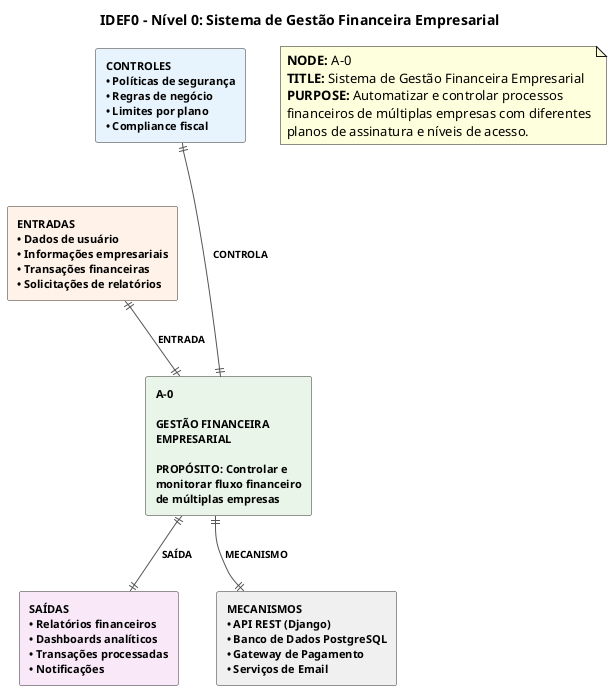 @startuml IDEF0_Level0
title IDEF0 - Nível 0: Sistema de Gestão Financeira Empresarial
' Configurações profissionais
skinparam defaultFontColor #000000
skinparam backgroundColor white
skinparam rectangle {
    BorderColor #333333
    FontSize 11
    FontStyle bold
}
skinparam arrow {
    Color #555555
    FontColor #000000
    FontSize 10
}

' Layout com espaçamento adequado
top to bottom direction

' Controles (parte superior)
rectangle "**CONTROLES**\n• Políticas de segurança\n• Regras de negócio\n• Limites por plano\n• Compliance fiscal" as Controls #E8F4FD {
}

' Entradas (lado esquerdo)
rectangle "**ENTRADAS**\n• Dados de usuário\n• Informações empresariais\n• Transações financeiras\n• Solicitações de relatórios" as Inputs #FFF2E8 {
}

' Processo principal (centro)
rectangle "**A-0**\n\n**GESTÃO FINANCEIRA**\n**EMPRESARIAL**\n\nPROPÓSITO: Controlar e\nmonitorar fluxo financeiro\nde múltiplas empresas" as A0 #E8F5E8 {
}

' Saídas (lado direito)
rectangle "**SAÍDAS**\n• Relatórios financeiros\n• Dashboards analíticos\n• Transações processadas\n• Notificações" as Outputs #F8E8F8 {
}

' Mecanismos (parte inferior)
rectangle "**MECANISMOS**\n• API REST (Django)\n• Banco de Dados PostgreSQL\n• Gateway de Pagamento\n• Serviços de Email" as Mechanisms #F0F0F0 {
}

' Conexões com labels claros
Controls ||--|| A0 : **CONTROLA**
Inputs ||--|| A0 : **ENTRADA**
A0 ||--|| Outputs : **SAÍDA**
A0 ||--|| Mechanisms : **MECANISMO**

' Posicionamento manual para evitar sobreposição
Controls -[hidden]- Inputs
Inputs -[hidden]- Outputs
A0 -[hidden]- Mechanisms

note as N1
**NODE:** A-0
**TITLE:** Sistema de Gestão Financeira Empresarial
**PURPOSE:** Automatizar e controlar processos
financeiros de múltiplas empresas com diferentes
planos de assinatura e níveis de acesso.
end note

@enduml
